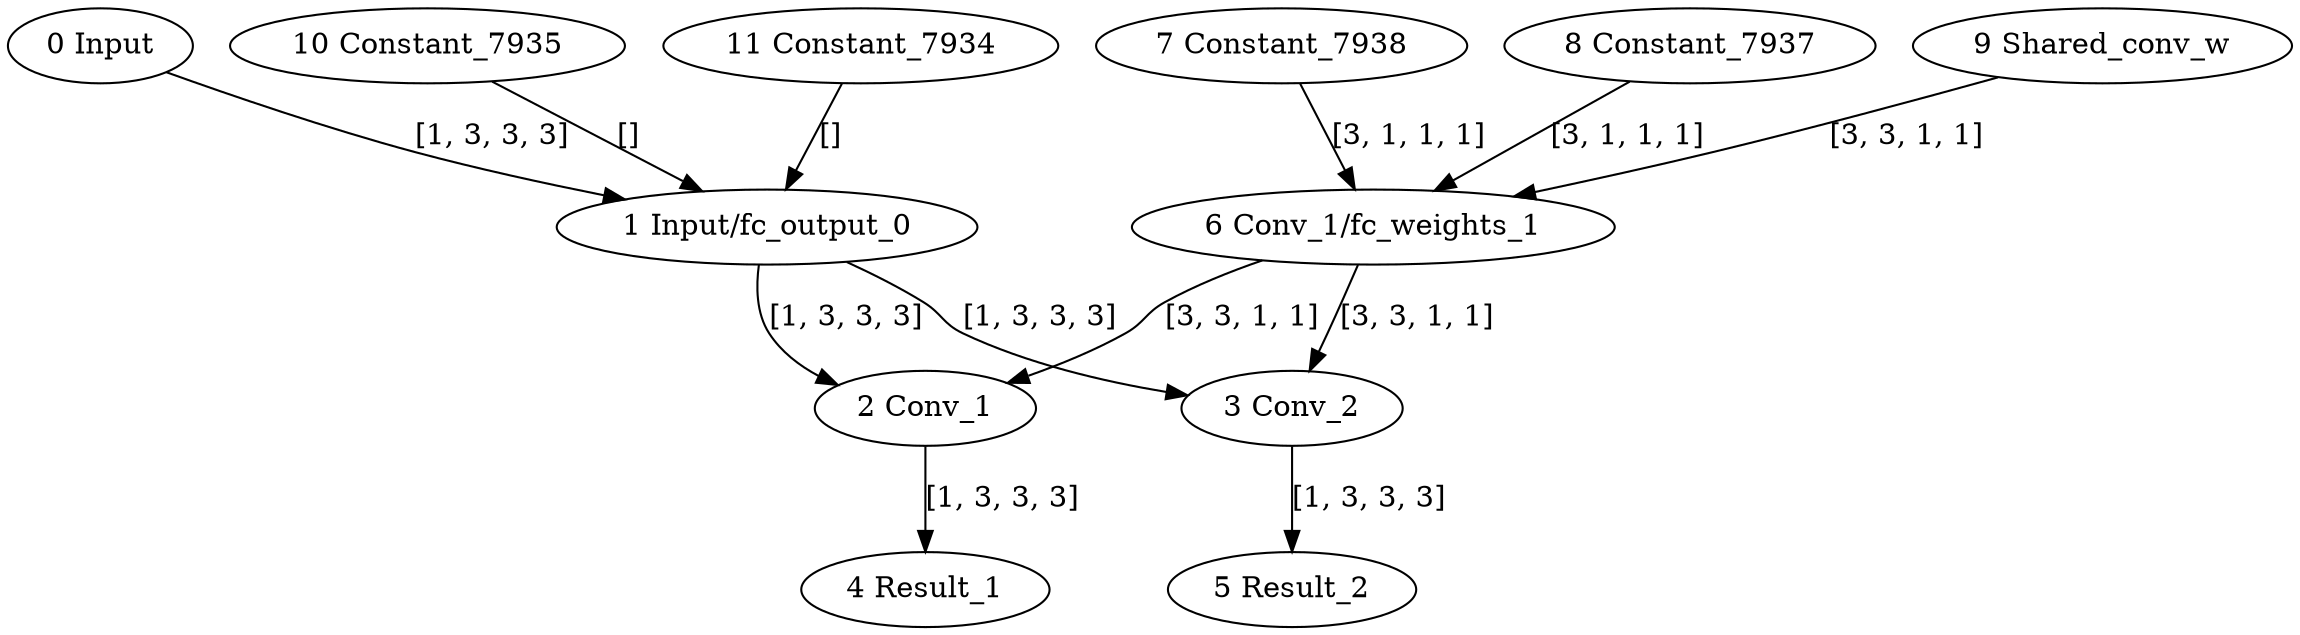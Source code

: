 strict digraph  {
"0 Input" [id=0, type=Parameter];
"1 Input/fc_output_0" [id=1, type=FakeConvert];
"2 Conv_1" [id=2, type=Convolution];
"3 Conv_2" [id=3, type=Convolution];
"4 Result_1" [id=4, type=Result];
"5 Result_2" [id=5, type=Result];
"6 Conv_1/fc_weights_1" [id=6, type=FakeConvert];
"7 Constant_7938" [id=7, type=Constant];
"8 Constant_7937" [id=8, type=Constant];
"9 Shared_conv_w" [id=9, type=Constant];
"10 Constant_7935" [id=10, type=Constant];
"11 Constant_7934" [id=11, type=Constant];
"0 Input" -> "1 Input/fc_output_0"  [label="[1, 3, 3, 3]", style=solid];
"1 Input/fc_output_0" -> "2 Conv_1"  [label="[1, 3, 3, 3]", style=solid];
"1 Input/fc_output_0" -> "3 Conv_2"  [label="[1, 3, 3, 3]", style=solid];
"2 Conv_1" -> "4 Result_1"  [label="[1, 3, 3, 3]", style=solid];
"3 Conv_2" -> "5 Result_2"  [label="[1, 3, 3, 3]", style=solid];
"6 Conv_1/fc_weights_1" -> "2 Conv_1"  [label="[3, 3, 1, 1]", style=solid];
"6 Conv_1/fc_weights_1" -> "3 Conv_2"  [label="[3, 3, 1, 1]", style=solid];
"7 Constant_7938" -> "6 Conv_1/fc_weights_1"  [label="[3, 1, 1, 1]", style=solid];
"8 Constant_7937" -> "6 Conv_1/fc_weights_1"  [label="[3, 1, 1, 1]", style=solid];
"9 Shared_conv_w" -> "6 Conv_1/fc_weights_1"  [label="[3, 3, 1, 1]", style=solid];
"10 Constant_7935" -> "1 Input/fc_output_0"  [label="[]", style=solid];
"11 Constant_7934" -> "1 Input/fc_output_0"  [label="[]", style=solid];
}
